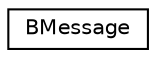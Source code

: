 digraph "Graphical Class Hierarchy"
{
 // LATEX_PDF_SIZE
  edge [fontname="Helvetica",fontsize="10",labelfontname="Helvetica",labelfontsize="10"];
  node [fontname="Helvetica",fontsize="10",shape=record];
  rankdir="LR";
  Node0 [label="BMessage",height=0.2,width=0.4,color="black", fillcolor="white", style="filled",URL="$class_b_message.html",tooltip=" "];
}
